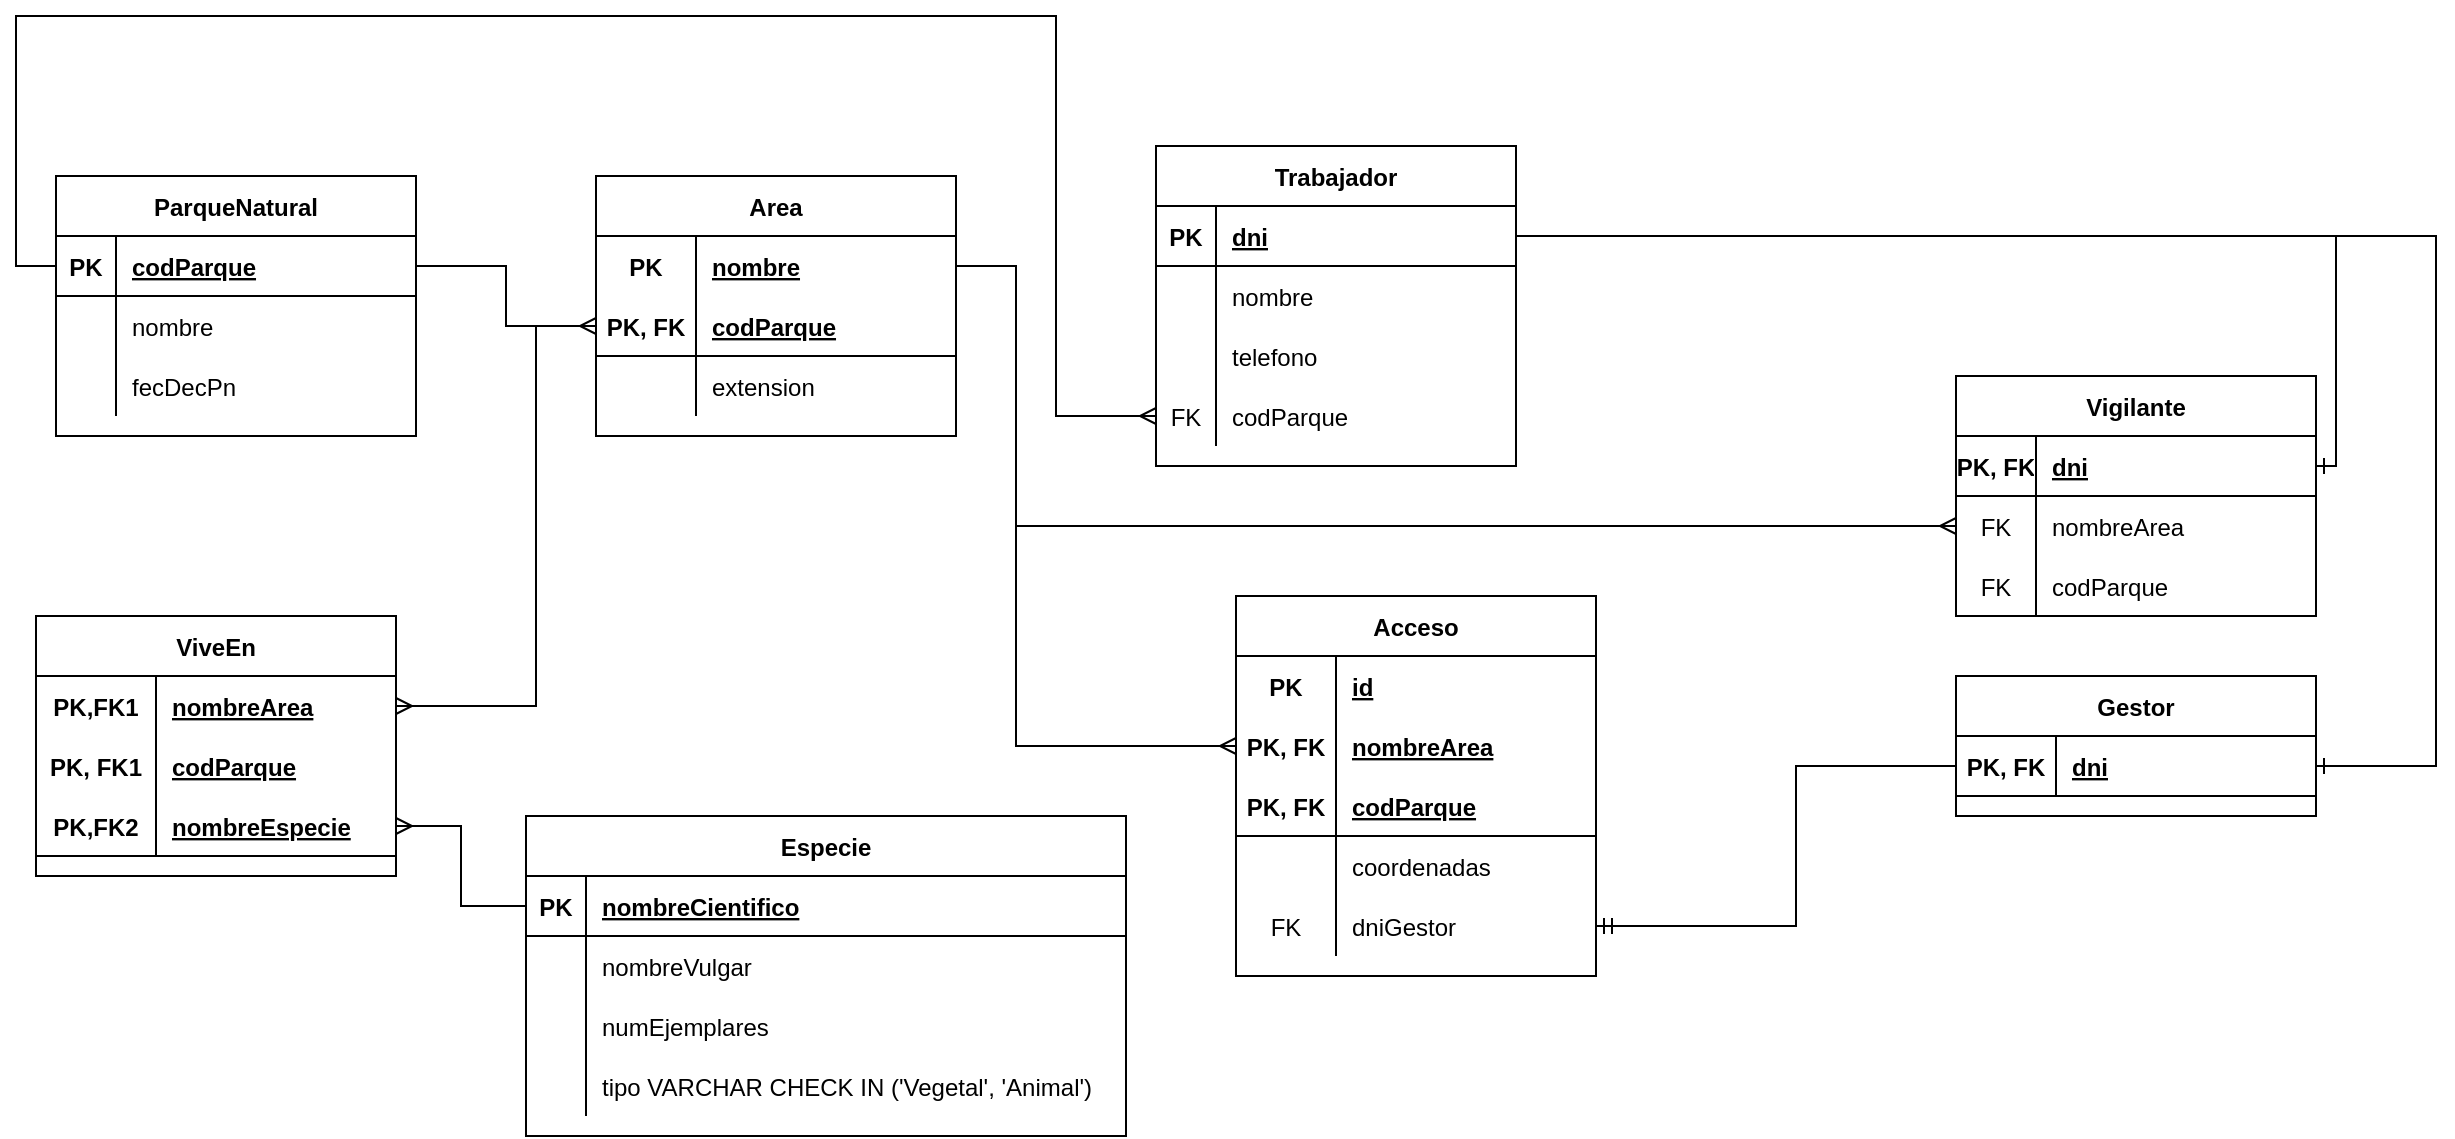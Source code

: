 <mxfile version="16.5.1" type="device"><diagram id="R2lEEEUBdFMjLlhIrx00" name="Page-1"><mxGraphModel dx="1296" dy="806" grid="1" gridSize="10" guides="1" tooltips="1" connect="1" arrows="1" fold="1" page="1" pageScale="1" pageWidth="850" pageHeight="1100" math="0" shadow="0" extFonts="Permanent Marker^https://fonts.googleapis.com/css?family=Permanent+Marker"><root><mxCell id="0"/><mxCell id="1" parent="0"/><mxCell id="dZKsxwWd0kjjlx_N5dGe-1" value="Trabajador" style="shape=table;startSize=30;container=1;collapsible=1;childLayout=tableLayout;fixedRows=1;rowLines=0;fontStyle=1;align=center;resizeLast=1;" vertex="1" parent="1"><mxGeometry x="590" y="75" width="180" height="160" as="geometry"/></mxCell><mxCell id="dZKsxwWd0kjjlx_N5dGe-2" value="" style="shape=tableRow;horizontal=0;startSize=0;swimlaneHead=0;swimlaneBody=0;fillColor=none;collapsible=0;dropTarget=0;points=[[0,0.5],[1,0.5]];portConstraint=eastwest;top=0;left=0;right=0;bottom=1;" vertex="1" parent="dZKsxwWd0kjjlx_N5dGe-1"><mxGeometry y="30" width="180" height="30" as="geometry"/></mxCell><mxCell id="dZKsxwWd0kjjlx_N5dGe-3" value="PK" style="shape=partialRectangle;connectable=0;fillColor=none;top=0;left=0;bottom=0;right=0;fontStyle=1;overflow=hidden;" vertex="1" parent="dZKsxwWd0kjjlx_N5dGe-2"><mxGeometry width="30" height="30" as="geometry"><mxRectangle width="30" height="30" as="alternateBounds"/></mxGeometry></mxCell><mxCell id="dZKsxwWd0kjjlx_N5dGe-4" value="dni" style="shape=partialRectangle;connectable=0;fillColor=none;top=0;left=0;bottom=0;right=0;align=left;spacingLeft=6;fontStyle=5;overflow=hidden;" vertex="1" parent="dZKsxwWd0kjjlx_N5dGe-2"><mxGeometry x="30" width="150" height="30" as="geometry"><mxRectangle width="150" height="30" as="alternateBounds"/></mxGeometry></mxCell><mxCell id="dZKsxwWd0kjjlx_N5dGe-5" value="" style="shape=tableRow;horizontal=0;startSize=0;swimlaneHead=0;swimlaneBody=0;fillColor=none;collapsible=0;dropTarget=0;points=[[0,0.5],[1,0.5]];portConstraint=eastwest;top=0;left=0;right=0;bottom=0;" vertex="1" parent="dZKsxwWd0kjjlx_N5dGe-1"><mxGeometry y="60" width="180" height="30" as="geometry"/></mxCell><mxCell id="dZKsxwWd0kjjlx_N5dGe-6" value="" style="shape=partialRectangle;connectable=0;fillColor=none;top=0;left=0;bottom=0;right=0;editable=1;overflow=hidden;" vertex="1" parent="dZKsxwWd0kjjlx_N5dGe-5"><mxGeometry width="30" height="30" as="geometry"><mxRectangle width="30" height="30" as="alternateBounds"/></mxGeometry></mxCell><mxCell id="dZKsxwWd0kjjlx_N5dGe-7" value="nombre" style="shape=partialRectangle;connectable=0;fillColor=none;top=0;left=0;bottom=0;right=0;align=left;spacingLeft=6;overflow=hidden;" vertex="1" parent="dZKsxwWd0kjjlx_N5dGe-5"><mxGeometry x="30" width="150" height="30" as="geometry"><mxRectangle width="150" height="30" as="alternateBounds"/></mxGeometry></mxCell><mxCell id="dZKsxwWd0kjjlx_N5dGe-8" value="" style="shape=tableRow;horizontal=0;startSize=0;swimlaneHead=0;swimlaneBody=0;fillColor=none;collapsible=0;dropTarget=0;points=[[0,0.5],[1,0.5]];portConstraint=eastwest;top=0;left=0;right=0;bottom=0;" vertex="1" parent="dZKsxwWd0kjjlx_N5dGe-1"><mxGeometry y="90" width="180" height="30" as="geometry"/></mxCell><mxCell id="dZKsxwWd0kjjlx_N5dGe-9" value="" style="shape=partialRectangle;connectable=0;fillColor=none;top=0;left=0;bottom=0;right=0;editable=1;overflow=hidden;" vertex="1" parent="dZKsxwWd0kjjlx_N5dGe-8"><mxGeometry width="30" height="30" as="geometry"><mxRectangle width="30" height="30" as="alternateBounds"/></mxGeometry></mxCell><mxCell id="dZKsxwWd0kjjlx_N5dGe-10" value="telefono" style="shape=partialRectangle;connectable=0;fillColor=none;top=0;left=0;bottom=0;right=0;align=left;spacingLeft=6;overflow=hidden;" vertex="1" parent="dZKsxwWd0kjjlx_N5dGe-8"><mxGeometry x="30" width="150" height="30" as="geometry"><mxRectangle width="150" height="30" as="alternateBounds"/></mxGeometry></mxCell><mxCell id="dZKsxwWd0kjjlx_N5dGe-40" value="" style="shape=tableRow;horizontal=0;startSize=0;swimlaneHead=0;swimlaneBody=0;fillColor=none;collapsible=0;dropTarget=0;points=[[0,0.5],[1,0.5]];portConstraint=eastwest;top=0;left=0;right=0;bottom=0;" vertex="1" parent="dZKsxwWd0kjjlx_N5dGe-1"><mxGeometry y="120" width="180" height="30" as="geometry"/></mxCell><mxCell id="dZKsxwWd0kjjlx_N5dGe-41" value="FK" style="shape=partialRectangle;connectable=0;fillColor=none;top=0;left=0;bottom=0;right=0;editable=1;overflow=hidden;" vertex="1" parent="dZKsxwWd0kjjlx_N5dGe-40"><mxGeometry width="30" height="30" as="geometry"><mxRectangle width="30" height="30" as="alternateBounds"/></mxGeometry></mxCell><mxCell id="dZKsxwWd0kjjlx_N5dGe-42" value="codParque" style="shape=partialRectangle;connectable=0;fillColor=none;top=0;left=0;bottom=0;right=0;align=left;spacingLeft=6;overflow=hidden;" vertex="1" parent="dZKsxwWd0kjjlx_N5dGe-40"><mxGeometry x="30" width="150" height="30" as="geometry"><mxRectangle width="150" height="30" as="alternateBounds"/></mxGeometry></mxCell><mxCell id="dZKsxwWd0kjjlx_N5dGe-14" value="ParqueNatural" style="shape=table;startSize=30;container=1;collapsible=1;childLayout=tableLayout;fixedRows=1;rowLines=0;fontStyle=1;align=center;resizeLast=1;" vertex="1" parent="1"><mxGeometry x="40" y="90" width="180" height="130" as="geometry"/></mxCell><mxCell id="dZKsxwWd0kjjlx_N5dGe-15" value="" style="shape=tableRow;horizontal=0;startSize=0;swimlaneHead=0;swimlaneBody=0;fillColor=none;collapsible=0;dropTarget=0;points=[[0,0.5],[1,0.5]];portConstraint=eastwest;top=0;left=0;right=0;bottom=1;" vertex="1" parent="dZKsxwWd0kjjlx_N5dGe-14"><mxGeometry y="30" width="180" height="30" as="geometry"/></mxCell><mxCell id="dZKsxwWd0kjjlx_N5dGe-16" value="PK" style="shape=partialRectangle;connectable=0;fillColor=none;top=0;left=0;bottom=0;right=0;fontStyle=1;overflow=hidden;" vertex="1" parent="dZKsxwWd0kjjlx_N5dGe-15"><mxGeometry width="30" height="30" as="geometry"><mxRectangle width="30" height="30" as="alternateBounds"/></mxGeometry></mxCell><mxCell id="dZKsxwWd0kjjlx_N5dGe-17" value="codParque" style="shape=partialRectangle;connectable=0;fillColor=none;top=0;left=0;bottom=0;right=0;align=left;spacingLeft=6;fontStyle=5;overflow=hidden;" vertex="1" parent="dZKsxwWd0kjjlx_N5dGe-15"><mxGeometry x="30" width="150" height="30" as="geometry"><mxRectangle width="150" height="30" as="alternateBounds"/></mxGeometry></mxCell><mxCell id="dZKsxwWd0kjjlx_N5dGe-18" value="" style="shape=tableRow;horizontal=0;startSize=0;swimlaneHead=0;swimlaneBody=0;fillColor=none;collapsible=0;dropTarget=0;points=[[0,0.5],[1,0.5]];portConstraint=eastwest;top=0;left=0;right=0;bottom=0;" vertex="1" parent="dZKsxwWd0kjjlx_N5dGe-14"><mxGeometry y="60" width="180" height="30" as="geometry"/></mxCell><mxCell id="dZKsxwWd0kjjlx_N5dGe-19" value="" style="shape=partialRectangle;connectable=0;fillColor=none;top=0;left=0;bottom=0;right=0;editable=1;overflow=hidden;" vertex="1" parent="dZKsxwWd0kjjlx_N5dGe-18"><mxGeometry width="30" height="30" as="geometry"><mxRectangle width="30" height="30" as="alternateBounds"/></mxGeometry></mxCell><mxCell id="dZKsxwWd0kjjlx_N5dGe-20" value="nombre" style="shape=partialRectangle;connectable=0;fillColor=none;top=0;left=0;bottom=0;right=0;align=left;spacingLeft=6;overflow=hidden;" vertex="1" parent="dZKsxwWd0kjjlx_N5dGe-18"><mxGeometry x="30" width="150" height="30" as="geometry"><mxRectangle width="150" height="30" as="alternateBounds"/></mxGeometry></mxCell><mxCell id="dZKsxwWd0kjjlx_N5dGe-21" value="" style="shape=tableRow;horizontal=0;startSize=0;swimlaneHead=0;swimlaneBody=0;fillColor=none;collapsible=0;dropTarget=0;points=[[0,0.5],[1,0.5]];portConstraint=eastwest;top=0;left=0;right=0;bottom=0;" vertex="1" parent="dZKsxwWd0kjjlx_N5dGe-14"><mxGeometry y="90" width="180" height="30" as="geometry"/></mxCell><mxCell id="dZKsxwWd0kjjlx_N5dGe-22" value="" style="shape=partialRectangle;connectable=0;fillColor=none;top=0;left=0;bottom=0;right=0;editable=1;overflow=hidden;" vertex="1" parent="dZKsxwWd0kjjlx_N5dGe-21"><mxGeometry width="30" height="30" as="geometry"><mxRectangle width="30" height="30" as="alternateBounds"/></mxGeometry></mxCell><mxCell id="dZKsxwWd0kjjlx_N5dGe-23" value="fecDecPn" style="shape=partialRectangle;connectable=0;fillColor=none;top=0;left=0;bottom=0;right=0;align=left;spacingLeft=6;overflow=hidden;" vertex="1" parent="dZKsxwWd0kjjlx_N5dGe-21"><mxGeometry x="30" width="150" height="30" as="geometry"><mxRectangle width="150" height="30" as="alternateBounds"/></mxGeometry></mxCell><mxCell id="dZKsxwWd0kjjlx_N5dGe-27" value="Area" style="shape=table;startSize=30;container=1;collapsible=1;childLayout=tableLayout;fixedRows=1;rowLines=0;fontStyle=1;align=center;resizeLast=1;" vertex="1" parent="1"><mxGeometry x="310" y="90" width="180" height="130" as="geometry"/></mxCell><mxCell id="dZKsxwWd0kjjlx_N5dGe-28" value="" style="shape=tableRow;horizontal=0;startSize=0;swimlaneHead=0;swimlaneBody=0;fillColor=none;collapsible=0;dropTarget=0;points=[[0,0.5],[1,0.5]];portConstraint=eastwest;top=0;left=0;right=0;bottom=1;strokeColor=none;" vertex="1" parent="dZKsxwWd0kjjlx_N5dGe-27"><mxGeometry y="30" width="180" height="30" as="geometry"/></mxCell><mxCell id="dZKsxwWd0kjjlx_N5dGe-29" value="PK" style="shape=partialRectangle;connectable=0;fillColor=none;top=0;left=0;bottom=0;right=0;fontStyle=1;overflow=hidden;" vertex="1" parent="dZKsxwWd0kjjlx_N5dGe-28"><mxGeometry width="50" height="30" as="geometry"><mxRectangle width="50" height="30" as="alternateBounds"/></mxGeometry></mxCell><mxCell id="dZKsxwWd0kjjlx_N5dGe-30" value="nombre" style="shape=partialRectangle;connectable=0;fillColor=none;top=0;left=0;bottom=0;right=0;align=left;spacingLeft=6;fontStyle=5;overflow=hidden;" vertex="1" parent="dZKsxwWd0kjjlx_N5dGe-28"><mxGeometry x="50" width="130" height="30" as="geometry"><mxRectangle width="130" height="30" as="alternateBounds"/></mxGeometry></mxCell><mxCell id="dZKsxwWd0kjjlx_N5dGe-45" value="" style="shape=tableRow;horizontal=0;startSize=0;swimlaneHead=0;swimlaneBody=0;fillColor=none;collapsible=0;dropTarget=0;points=[[0,0.5],[1,0.5]];portConstraint=eastwest;top=0;left=0;right=0;bottom=1;strokeColor=default;" vertex="1" parent="dZKsxwWd0kjjlx_N5dGe-27"><mxGeometry y="60" width="180" height="30" as="geometry"/></mxCell><mxCell id="dZKsxwWd0kjjlx_N5dGe-46" value="PK, FK" style="shape=partialRectangle;connectable=0;fillColor=none;top=0;left=0;bottom=0;right=0;fontStyle=1;overflow=hidden;strokeColor=default;" vertex="1" parent="dZKsxwWd0kjjlx_N5dGe-45"><mxGeometry width="50" height="30" as="geometry"><mxRectangle width="50" height="30" as="alternateBounds"/></mxGeometry></mxCell><mxCell id="dZKsxwWd0kjjlx_N5dGe-47" value="codParque" style="shape=partialRectangle;connectable=0;fillColor=none;top=0;left=0;bottom=0;right=0;align=left;spacingLeft=6;fontStyle=5;overflow=hidden;strokeColor=default;" vertex="1" parent="dZKsxwWd0kjjlx_N5dGe-45"><mxGeometry x="50" width="130" height="30" as="geometry"><mxRectangle width="130" height="30" as="alternateBounds"/></mxGeometry></mxCell><mxCell id="dZKsxwWd0kjjlx_N5dGe-31" value="" style="shape=tableRow;horizontal=0;startSize=0;swimlaneHead=0;swimlaneBody=0;fillColor=none;collapsible=0;dropTarget=0;points=[[0,0.5],[1,0.5]];portConstraint=eastwest;top=0;left=0;right=0;bottom=0;" vertex="1" parent="dZKsxwWd0kjjlx_N5dGe-27"><mxGeometry y="90" width="180" height="30" as="geometry"/></mxCell><mxCell id="dZKsxwWd0kjjlx_N5dGe-32" value="" style="shape=partialRectangle;connectable=0;fillColor=none;top=0;left=0;bottom=0;right=0;editable=1;overflow=hidden;" vertex="1" parent="dZKsxwWd0kjjlx_N5dGe-31"><mxGeometry width="50" height="30" as="geometry"><mxRectangle width="50" height="30" as="alternateBounds"/></mxGeometry></mxCell><mxCell id="dZKsxwWd0kjjlx_N5dGe-33" value="extension" style="shape=partialRectangle;connectable=0;fillColor=none;top=0;left=0;bottom=0;right=0;align=left;spacingLeft=6;overflow=hidden;" vertex="1" parent="dZKsxwWd0kjjlx_N5dGe-31"><mxGeometry x="50" width="130" height="30" as="geometry"><mxRectangle width="130" height="30" as="alternateBounds"/></mxGeometry></mxCell><mxCell id="dZKsxwWd0kjjlx_N5dGe-43" value="" style="edgeStyle=orthogonalEdgeStyle;fontSize=12;html=1;endArrow=ERmany;rounded=0;entryX=0;entryY=0.5;entryDx=0;entryDy=0;exitX=0;exitY=0.5;exitDx=0;exitDy=0;" edge="1" parent="1" source="dZKsxwWd0kjjlx_N5dGe-15" target="dZKsxwWd0kjjlx_N5dGe-40"><mxGeometry width="100" height="100" relative="1" as="geometry"><mxPoint x="370" y="300" as="sourcePoint"/><mxPoint x="470" y="200" as="targetPoint"/><Array as="points"><mxPoint x="20" y="135"/><mxPoint x="20" y="10"/><mxPoint x="540" y="10"/><mxPoint x="540" y="210"/></Array></mxGeometry></mxCell><mxCell id="dZKsxwWd0kjjlx_N5dGe-48" value="" style="edgeStyle=orthogonalEdgeStyle;fontSize=12;html=1;endArrow=ERmany;rounded=0;entryX=0;entryY=0.5;entryDx=0;entryDy=0;exitX=1;exitY=0.5;exitDx=0;exitDy=0;" edge="1" parent="1" source="dZKsxwWd0kjjlx_N5dGe-15" target="dZKsxwWd0kjjlx_N5dGe-45"><mxGeometry width="100" height="100" relative="1" as="geometry"><mxPoint x="370" y="300" as="sourcePoint"/><mxPoint x="470" y="200" as="targetPoint"/></mxGeometry></mxCell><mxCell id="dZKsxwWd0kjjlx_N5dGe-49" value="Especie" style="shape=table;startSize=30;container=1;collapsible=1;childLayout=tableLayout;fixedRows=1;rowLines=0;fontStyle=1;align=center;resizeLast=1;strokeColor=default;" vertex="1" parent="1"><mxGeometry x="275" y="410" width="300" height="160" as="geometry"/></mxCell><mxCell id="dZKsxwWd0kjjlx_N5dGe-50" value="" style="shape=tableRow;horizontal=0;startSize=0;swimlaneHead=0;swimlaneBody=0;fillColor=none;collapsible=0;dropTarget=0;points=[[0,0.5],[1,0.5]];portConstraint=eastwest;top=0;left=0;right=0;bottom=1;strokeColor=default;" vertex="1" parent="dZKsxwWd0kjjlx_N5dGe-49"><mxGeometry y="30" width="300" height="30" as="geometry"/></mxCell><mxCell id="dZKsxwWd0kjjlx_N5dGe-51" value="PK" style="shape=partialRectangle;connectable=0;fillColor=none;top=0;left=0;bottom=0;right=0;fontStyle=1;overflow=hidden;strokeColor=default;" vertex="1" parent="dZKsxwWd0kjjlx_N5dGe-50"><mxGeometry width="30" height="30" as="geometry"><mxRectangle width="30" height="30" as="alternateBounds"/></mxGeometry></mxCell><mxCell id="dZKsxwWd0kjjlx_N5dGe-52" value="nombreCientifico" style="shape=partialRectangle;connectable=0;fillColor=none;top=0;left=0;bottom=0;right=0;align=left;spacingLeft=6;fontStyle=5;overflow=hidden;strokeColor=default;" vertex="1" parent="dZKsxwWd0kjjlx_N5dGe-50"><mxGeometry x="30" width="270" height="30" as="geometry"><mxRectangle width="270" height="30" as="alternateBounds"/></mxGeometry></mxCell><mxCell id="dZKsxwWd0kjjlx_N5dGe-53" value="" style="shape=tableRow;horizontal=0;startSize=0;swimlaneHead=0;swimlaneBody=0;fillColor=none;collapsible=0;dropTarget=0;points=[[0,0.5],[1,0.5]];portConstraint=eastwest;top=0;left=0;right=0;bottom=0;strokeColor=default;" vertex="1" parent="dZKsxwWd0kjjlx_N5dGe-49"><mxGeometry y="60" width="300" height="30" as="geometry"/></mxCell><mxCell id="dZKsxwWd0kjjlx_N5dGe-54" value="" style="shape=partialRectangle;connectable=0;fillColor=none;top=0;left=0;bottom=0;right=0;editable=1;overflow=hidden;strokeColor=default;" vertex="1" parent="dZKsxwWd0kjjlx_N5dGe-53"><mxGeometry width="30" height="30" as="geometry"><mxRectangle width="30" height="30" as="alternateBounds"/></mxGeometry></mxCell><mxCell id="dZKsxwWd0kjjlx_N5dGe-55" value="nombreVulgar" style="shape=partialRectangle;connectable=0;fillColor=none;top=0;left=0;bottom=0;right=0;align=left;spacingLeft=6;overflow=hidden;strokeColor=default;" vertex="1" parent="dZKsxwWd0kjjlx_N5dGe-53"><mxGeometry x="30" width="270" height="30" as="geometry"><mxRectangle width="270" height="30" as="alternateBounds"/></mxGeometry></mxCell><mxCell id="dZKsxwWd0kjjlx_N5dGe-56" value="" style="shape=tableRow;horizontal=0;startSize=0;swimlaneHead=0;swimlaneBody=0;fillColor=none;collapsible=0;dropTarget=0;points=[[0,0.5],[1,0.5]];portConstraint=eastwest;top=0;left=0;right=0;bottom=0;strokeColor=default;" vertex="1" parent="dZKsxwWd0kjjlx_N5dGe-49"><mxGeometry y="90" width="300" height="30" as="geometry"/></mxCell><mxCell id="dZKsxwWd0kjjlx_N5dGe-57" value="" style="shape=partialRectangle;connectable=0;fillColor=none;top=0;left=0;bottom=0;right=0;editable=1;overflow=hidden;strokeColor=default;" vertex="1" parent="dZKsxwWd0kjjlx_N5dGe-56"><mxGeometry width="30" height="30" as="geometry"><mxRectangle width="30" height="30" as="alternateBounds"/></mxGeometry></mxCell><mxCell id="dZKsxwWd0kjjlx_N5dGe-58" value="numEjemplares" style="shape=partialRectangle;connectable=0;fillColor=none;top=0;left=0;bottom=0;right=0;align=left;spacingLeft=6;overflow=hidden;strokeColor=default;" vertex="1" parent="dZKsxwWd0kjjlx_N5dGe-56"><mxGeometry x="30" width="270" height="30" as="geometry"><mxRectangle width="270" height="30" as="alternateBounds"/></mxGeometry></mxCell><mxCell id="dZKsxwWd0kjjlx_N5dGe-80" value="" style="shape=tableRow;horizontal=0;startSize=0;swimlaneHead=0;swimlaneBody=0;fillColor=none;collapsible=0;dropTarget=0;points=[[0,0.5],[1,0.5]];portConstraint=eastwest;top=0;left=0;right=0;bottom=0;strokeColor=default;" vertex="1" parent="dZKsxwWd0kjjlx_N5dGe-49"><mxGeometry y="120" width="300" height="30" as="geometry"/></mxCell><mxCell id="dZKsxwWd0kjjlx_N5dGe-81" value="" style="shape=partialRectangle;connectable=0;fillColor=none;top=0;left=0;bottom=0;right=0;editable=1;overflow=hidden;strokeColor=default;" vertex="1" parent="dZKsxwWd0kjjlx_N5dGe-80"><mxGeometry width="30" height="30" as="geometry"><mxRectangle width="30" height="30" as="alternateBounds"/></mxGeometry></mxCell><mxCell id="dZKsxwWd0kjjlx_N5dGe-82" value="tipo VARCHAR CHECK IN ('Vegetal', 'Animal')" style="shape=partialRectangle;connectable=0;fillColor=none;top=0;left=0;bottom=0;right=0;align=left;spacingLeft=6;overflow=hidden;strokeColor=default;" vertex="1" parent="dZKsxwWd0kjjlx_N5dGe-80"><mxGeometry x="30" width="270" height="30" as="geometry"><mxRectangle width="270" height="30" as="alternateBounds"/></mxGeometry></mxCell><mxCell id="dZKsxwWd0kjjlx_N5dGe-62" value="ViveEn" style="shape=table;startSize=30;container=1;collapsible=1;childLayout=tableLayout;fixedRows=1;rowLines=0;fontStyle=1;align=center;resizeLast=1;strokeColor=default;" vertex="1" parent="1"><mxGeometry x="30" y="310" width="180" height="130" as="geometry"/></mxCell><mxCell id="dZKsxwWd0kjjlx_N5dGe-63" value="" style="shape=tableRow;horizontal=0;startSize=0;swimlaneHead=0;swimlaneBody=0;fillColor=none;collapsible=0;dropTarget=0;points=[[0,0.5],[1,0.5]];portConstraint=eastwest;top=0;left=0;right=0;bottom=0;strokeColor=default;" vertex="1" parent="dZKsxwWd0kjjlx_N5dGe-62"><mxGeometry y="30" width="180" height="30" as="geometry"/></mxCell><mxCell id="dZKsxwWd0kjjlx_N5dGe-64" value="PK,FK1" style="shape=partialRectangle;connectable=0;fillColor=none;top=0;left=0;bottom=0;right=0;fontStyle=1;overflow=hidden;strokeColor=default;" vertex="1" parent="dZKsxwWd0kjjlx_N5dGe-63"><mxGeometry width="60" height="30" as="geometry"><mxRectangle width="60" height="30" as="alternateBounds"/></mxGeometry></mxCell><mxCell id="dZKsxwWd0kjjlx_N5dGe-65" value="nombreArea" style="shape=partialRectangle;connectable=0;fillColor=none;top=0;left=0;bottom=0;right=0;align=left;spacingLeft=6;fontStyle=5;overflow=hidden;strokeColor=default;" vertex="1" parent="dZKsxwWd0kjjlx_N5dGe-63"><mxGeometry x="60" width="120" height="30" as="geometry"><mxRectangle width="120" height="30" as="alternateBounds"/></mxGeometry></mxCell><mxCell id="dZKsxwWd0kjjlx_N5dGe-77" value="" style="shape=tableRow;horizontal=0;startSize=0;swimlaneHead=0;swimlaneBody=0;fillColor=none;collapsible=0;dropTarget=0;points=[[0,0.5],[1,0.5]];portConstraint=eastwest;top=0;left=0;right=0;bottom=1;strokeColor=none;" vertex="1" parent="dZKsxwWd0kjjlx_N5dGe-62"><mxGeometry y="60" width="180" height="30" as="geometry"/></mxCell><mxCell id="dZKsxwWd0kjjlx_N5dGe-78" value="PK, FK1" style="shape=partialRectangle;connectable=0;fillColor=none;top=0;left=0;bottom=0;right=0;fontStyle=1;overflow=hidden;strokeColor=default;" vertex="1" parent="dZKsxwWd0kjjlx_N5dGe-77"><mxGeometry width="60" height="30" as="geometry"><mxRectangle width="60" height="30" as="alternateBounds"/></mxGeometry></mxCell><mxCell id="dZKsxwWd0kjjlx_N5dGe-79" value="codParque" style="shape=partialRectangle;connectable=0;fillColor=none;top=0;left=0;bottom=0;right=0;align=left;spacingLeft=6;fontStyle=5;overflow=hidden;strokeColor=default;" vertex="1" parent="dZKsxwWd0kjjlx_N5dGe-77"><mxGeometry x="60" width="120" height="30" as="geometry"><mxRectangle width="120" height="30" as="alternateBounds"/></mxGeometry></mxCell><mxCell id="dZKsxwWd0kjjlx_N5dGe-66" value="" style="shape=tableRow;horizontal=0;startSize=0;swimlaneHead=0;swimlaneBody=0;fillColor=none;collapsible=0;dropTarget=0;points=[[0,0.5],[1,0.5]];portConstraint=eastwest;top=0;left=0;right=0;bottom=1;strokeColor=default;" vertex="1" parent="dZKsxwWd0kjjlx_N5dGe-62"><mxGeometry y="90" width="180" height="30" as="geometry"/></mxCell><mxCell id="dZKsxwWd0kjjlx_N5dGe-67" value="PK,FK2" style="shape=partialRectangle;connectable=0;fillColor=none;top=0;left=0;bottom=0;right=0;fontStyle=1;overflow=hidden;strokeColor=default;" vertex="1" parent="dZKsxwWd0kjjlx_N5dGe-66"><mxGeometry width="60" height="30" as="geometry"><mxRectangle width="60" height="30" as="alternateBounds"/></mxGeometry></mxCell><mxCell id="dZKsxwWd0kjjlx_N5dGe-68" value="nombreEspecie" style="shape=partialRectangle;connectable=0;fillColor=none;top=0;left=0;bottom=0;right=0;align=left;spacingLeft=6;fontStyle=5;overflow=hidden;strokeColor=default;" vertex="1" parent="dZKsxwWd0kjjlx_N5dGe-66"><mxGeometry x="60" width="120" height="30" as="geometry"><mxRectangle width="120" height="30" as="alternateBounds"/></mxGeometry></mxCell><mxCell id="dZKsxwWd0kjjlx_N5dGe-75" value="" style="edgeStyle=orthogonalEdgeStyle;fontSize=12;html=1;endArrow=ERmany;rounded=0;exitX=0;exitY=0.5;exitDx=0;exitDy=0;" edge="1" parent="1" source="dZKsxwWd0kjjlx_N5dGe-45" target="dZKsxwWd0kjjlx_N5dGe-63"><mxGeometry width="100" height="100" relative="1" as="geometry"><mxPoint x="370" y="300" as="sourcePoint"/><mxPoint x="470" y="200" as="targetPoint"/><Array as="points"><mxPoint x="280" y="165"/><mxPoint x="280" y="355"/></Array></mxGeometry></mxCell><mxCell id="dZKsxwWd0kjjlx_N5dGe-83" value="" style="edgeStyle=orthogonalEdgeStyle;fontSize=12;html=1;endArrow=ERmany;rounded=0;entryX=1;entryY=0.5;entryDx=0;entryDy=0;exitX=0;exitY=0.5;exitDx=0;exitDy=0;" edge="1" parent="1" source="dZKsxwWd0kjjlx_N5dGe-50" target="dZKsxwWd0kjjlx_N5dGe-66"><mxGeometry width="100" height="100" relative="1" as="geometry"><mxPoint x="370" y="300" as="sourcePoint"/><mxPoint x="470" y="200" as="targetPoint"/></mxGeometry></mxCell><mxCell id="dZKsxwWd0kjjlx_N5dGe-84" value="Gestor" style="shape=table;startSize=30;container=1;collapsible=1;childLayout=tableLayout;fixedRows=1;rowLines=0;fontStyle=1;align=center;resizeLast=1;strokeColor=default;" vertex="1" parent="1"><mxGeometry x="990" y="340" width="180" height="70" as="geometry"/></mxCell><mxCell id="dZKsxwWd0kjjlx_N5dGe-85" value="" style="shape=tableRow;horizontal=0;startSize=0;swimlaneHead=0;swimlaneBody=0;fillColor=none;collapsible=0;dropTarget=0;points=[[0,0.5],[1,0.5]];portConstraint=eastwest;top=0;left=0;right=0;bottom=1;strokeColor=default;" vertex="1" parent="dZKsxwWd0kjjlx_N5dGe-84"><mxGeometry y="30" width="180" height="30" as="geometry"/></mxCell><mxCell id="dZKsxwWd0kjjlx_N5dGe-86" value="PK, FK" style="shape=partialRectangle;connectable=0;fillColor=none;top=0;left=0;bottom=0;right=0;fontStyle=1;overflow=hidden;strokeColor=default;" vertex="1" parent="dZKsxwWd0kjjlx_N5dGe-85"><mxGeometry width="50" height="30" as="geometry"><mxRectangle width="50" height="30" as="alternateBounds"/></mxGeometry></mxCell><mxCell id="dZKsxwWd0kjjlx_N5dGe-87" value="dni" style="shape=partialRectangle;connectable=0;fillColor=none;top=0;left=0;bottom=0;right=0;align=left;spacingLeft=6;fontStyle=5;overflow=hidden;strokeColor=default;" vertex="1" parent="dZKsxwWd0kjjlx_N5dGe-85"><mxGeometry x="50" width="130" height="30" as="geometry"><mxRectangle width="130" height="30" as="alternateBounds"/></mxGeometry></mxCell><mxCell id="dZKsxwWd0kjjlx_N5dGe-97" value="Vigilante" style="shape=table;startSize=30;container=1;collapsible=1;childLayout=tableLayout;fixedRows=1;rowLines=0;fontStyle=1;align=center;resizeLast=1;strokeColor=default;" vertex="1" parent="1"><mxGeometry x="990" y="190" width="180" height="120" as="geometry"/></mxCell><mxCell id="dZKsxwWd0kjjlx_N5dGe-98" value="" style="shape=tableRow;horizontal=0;startSize=0;swimlaneHead=0;swimlaneBody=0;fillColor=none;collapsible=0;dropTarget=0;points=[[0,0.5],[1,0.5]];portConstraint=eastwest;top=0;left=0;right=0;bottom=1;strokeColor=default;" vertex="1" parent="dZKsxwWd0kjjlx_N5dGe-97"><mxGeometry y="30" width="180" height="30" as="geometry"/></mxCell><mxCell id="dZKsxwWd0kjjlx_N5dGe-99" value="PK, FK" style="shape=partialRectangle;connectable=0;fillColor=none;top=0;left=0;bottom=0;right=0;fontStyle=1;overflow=hidden;strokeColor=default;" vertex="1" parent="dZKsxwWd0kjjlx_N5dGe-98"><mxGeometry width="40" height="30" as="geometry"><mxRectangle width="40" height="30" as="alternateBounds"/></mxGeometry></mxCell><mxCell id="dZKsxwWd0kjjlx_N5dGe-100" value="dni" style="shape=partialRectangle;connectable=0;fillColor=none;top=0;left=0;bottom=0;right=0;align=left;spacingLeft=6;fontStyle=5;overflow=hidden;strokeColor=default;" vertex="1" parent="dZKsxwWd0kjjlx_N5dGe-98"><mxGeometry x="40" width="140" height="30" as="geometry"><mxRectangle width="140" height="30" as="alternateBounds"/></mxGeometry></mxCell><mxCell id="dZKsxwWd0kjjlx_N5dGe-144" value="" style="shape=tableRow;horizontal=0;startSize=0;swimlaneHead=0;swimlaneBody=0;fillColor=none;collapsible=0;dropTarget=0;points=[[0,0.5],[1,0.5]];portConstraint=eastwest;top=0;left=0;right=0;bottom=0;strokeColor=default;" vertex="1" parent="dZKsxwWd0kjjlx_N5dGe-97"><mxGeometry y="60" width="180" height="30" as="geometry"/></mxCell><mxCell id="dZKsxwWd0kjjlx_N5dGe-145" value="FK" style="shape=partialRectangle;connectable=0;fillColor=none;top=0;left=0;bottom=0;right=0;fontStyle=0;overflow=hidden;strokeColor=default;" vertex="1" parent="dZKsxwWd0kjjlx_N5dGe-144"><mxGeometry width="40" height="30" as="geometry"><mxRectangle width="40" height="30" as="alternateBounds"/></mxGeometry></mxCell><mxCell id="dZKsxwWd0kjjlx_N5dGe-146" value="nombreArea" style="shape=partialRectangle;connectable=0;fillColor=none;top=0;left=0;bottom=0;right=0;align=left;spacingLeft=6;fontStyle=0;overflow=hidden;strokeColor=default;" vertex="1" parent="dZKsxwWd0kjjlx_N5dGe-144"><mxGeometry x="40" width="140" height="30" as="geometry"><mxRectangle width="140" height="30" as="alternateBounds"/></mxGeometry></mxCell><mxCell id="dZKsxwWd0kjjlx_N5dGe-147" value="" style="shape=tableRow;horizontal=0;startSize=0;swimlaneHead=0;swimlaneBody=0;fillColor=none;collapsible=0;dropTarget=0;points=[[0,0.5],[1,0.5]];portConstraint=eastwest;top=0;left=0;right=0;bottom=0;strokeColor=default;" vertex="1" parent="dZKsxwWd0kjjlx_N5dGe-97"><mxGeometry y="90" width="180" height="30" as="geometry"/></mxCell><mxCell id="dZKsxwWd0kjjlx_N5dGe-148" value="FK" style="shape=partialRectangle;connectable=0;fillColor=none;top=0;left=0;bottom=0;right=0;fontStyle=0;overflow=hidden;strokeColor=default;" vertex="1" parent="dZKsxwWd0kjjlx_N5dGe-147"><mxGeometry width="40" height="30" as="geometry"><mxRectangle width="40" height="30" as="alternateBounds"/></mxGeometry></mxCell><mxCell id="dZKsxwWd0kjjlx_N5dGe-149" value="codParque" style="shape=partialRectangle;connectable=0;fillColor=none;top=0;left=0;bottom=0;right=0;align=left;spacingLeft=6;fontStyle=0;overflow=hidden;strokeColor=default;" vertex="1" parent="dZKsxwWd0kjjlx_N5dGe-147"><mxGeometry x="40" width="140" height="30" as="geometry"><mxRectangle width="140" height="30" as="alternateBounds"/></mxGeometry></mxCell><mxCell id="dZKsxwWd0kjjlx_N5dGe-110" value="" style="edgeStyle=orthogonalEdgeStyle;fontSize=12;html=1;endArrow=ERone;endFill=1;rounded=0;" edge="1" parent="1" source="dZKsxwWd0kjjlx_N5dGe-2" target="dZKsxwWd0kjjlx_N5dGe-85"><mxGeometry width="100" height="100" relative="1" as="geometry"><mxPoint x="370" y="300" as="sourcePoint"/><mxPoint x="470" y="200" as="targetPoint"/><Array as="points"><mxPoint x="1230" y="120"/><mxPoint x="1230" y="385"/></Array></mxGeometry></mxCell><mxCell id="dZKsxwWd0kjjlx_N5dGe-111" value="" style="edgeStyle=orthogonalEdgeStyle;fontSize=12;html=1;endArrow=ERone;endFill=1;rounded=0;entryX=1;entryY=0.5;entryDx=0;entryDy=0;exitX=1;exitY=0.5;exitDx=0;exitDy=0;" edge="1" parent="1" source="dZKsxwWd0kjjlx_N5dGe-2" target="dZKsxwWd0kjjlx_N5dGe-98"><mxGeometry width="100" height="100" relative="1" as="geometry"><mxPoint x="370" y="300" as="sourcePoint"/><mxPoint x="470" y="200" as="targetPoint"/></mxGeometry></mxCell><mxCell id="dZKsxwWd0kjjlx_N5dGe-112" value="Acceso" style="shape=table;startSize=30;container=1;collapsible=1;childLayout=tableLayout;fixedRows=1;rowLines=0;fontStyle=1;align=center;resizeLast=1;strokeColor=default;" vertex="1" parent="1"><mxGeometry x="630" y="300" width="180" height="190" as="geometry"/></mxCell><mxCell id="dZKsxwWd0kjjlx_N5dGe-113" value="" style="shape=tableRow;horizontal=0;startSize=0;swimlaneHead=0;swimlaneBody=0;fillColor=none;collapsible=0;dropTarget=0;points=[[0,0.5],[1,0.5]];portConstraint=eastwest;top=0;left=0;right=0;bottom=1;strokeColor=none;" vertex="1" parent="dZKsxwWd0kjjlx_N5dGe-112"><mxGeometry y="30" width="180" height="30" as="geometry"/></mxCell><mxCell id="dZKsxwWd0kjjlx_N5dGe-114" value="PK" style="shape=partialRectangle;connectable=0;fillColor=none;top=0;left=0;bottom=0;right=0;fontStyle=1;overflow=hidden;strokeColor=default;" vertex="1" parent="dZKsxwWd0kjjlx_N5dGe-113"><mxGeometry width="50" height="30" as="geometry"><mxRectangle width="50" height="30" as="alternateBounds"/></mxGeometry></mxCell><mxCell id="dZKsxwWd0kjjlx_N5dGe-115" value="id" style="shape=partialRectangle;connectable=0;fillColor=none;top=0;left=0;bottom=0;right=0;align=left;spacingLeft=6;fontStyle=5;overflow=hidden;strokeColor=default;" vertex="1" parent="dZKsxwWd0kjjlx_N5dGe-113"><mxGeometry x="50" width="130" height="30" as="geometry"><mxRectangle width="130" height="30" as="alternateBounds"/></mxGeometry></mxCell><mxCell id="dZKsxwWd0kjjlx_N5dGe-125" value="" style="shape=tableRow;horizontal=0;startSize=0;swimlaneHead=0;swimlaneBody=0;fillColor=none;collapsible=0;dropTarget=0;points=[[0,0.5],[1,0.5]];portConstraint=eastwest;top=0;left=0;right=0;bottom=1;strokeColor=none;" vertex="1" parent="dZKsxwWd0kjjlx_N5dGe-112"><mxGeometry y="60" width="180" height="30" as="geometry"/></mxCell><mxCell id="dZKsxwWd0kjjlx_N5dGe-126" value="PK, FK" style="shape=partialRectangle;connectable=0;fillColor=none;top=0;left=0;bottom=0;right=0;fontStyle=1;overflow=hidden;strokeColor=default;" vertex="1" parent="dZKsxwWd0kjjlx_N5dGe-125"><mxGeometry width="50" height="30" as="geometry"><mxRectangle width="50" height="30" as="alternateBounds"/></mxGeometry></mxCell><mxCell id="dZKsxwWd0kjjlx_N5dGe-127" value="nombreArea" style="shape=partialRectangle;connectable=0;fillColor=none;top=0;left=0;bottom=0;right=0;align=left;spacingLeft=6;fontStyle=5;overflow=hidden;strokeColor=default;" vertex="1" parent="dZKsxwWd0kjjlx_N5dGe-125"><mxGeometry x="50" width="130" height="30" as="geometry"><mxRectangle width="130" height="30" as="alternateBounds"/></mxGeometry></mxCell><mxCell id="dZKsxwWd0kjjlx_N5dGe-128" value="" style="shape=tableRow;horizontal=0;startSize=0;swimlaneHead=0;swimlaneBody=0;fillColor=none;collapsible=0;dropTarget=0;points=[[0,0.5],[1,0.5]];portConstraint=eastwest;top=0;left=0;right=0;bottom=1;strokeColor=default;" vertex="1" parent="dZKsxwWd0kjjlx_N5dGe-112"><mxGeometry y="90" width="180" height="30" as="geometry"/></mxCell><mxCell id="dZKsxwWd0kjjlx_N5dGe-129" value="PK, FK" style="shape=partialRectangle;connectable=0;fillColor=none;top=0;left=0;bottom=0;right=0;fontStyle=1;overflow=hidden;strokeColor=default;" vertex="1" parent="dZKsxwWd0kjjlx_N5dGe-128"><mxGeometry width="50" height="30" as="geometry"><mxRectangle width="50" height="30" as="alternateBounds"/></mxGeometry></mxCell><mxCell id="dZKsxwWd0kjjlx_N5dGe-130" value="codParque" style="shape=partialRectangle;connectable=0;fillColor=none;top=0;left=0;bottom=0;right=0;align=left;spacingLeft=6;fontStyle=5;overflow=hidden;strokeColor=default;" vertex="1" parent="dZKsxwWd0kjjlx_N5dGe-128"><mxGeometry x="50" width="130" height="30" as="geometry"><mxRectangle width="130" height="30" as="alternateBounds"/></mxGeometry></mxCell><mxCell id="dZKsxwWd0kjjlx_N5dGe-116" value="" style="shape=tableRow;horizontal=0;startSize=0;swimlaneHead=0;swimlaneBody=0;fillColor=none;collapsible=0;dropTarget=0;points=[[0,0.5],[1,0.5]];portConstraint=eastwest;top=0;left=0;right=0;bottom=0;strokeColor=default;" vertex="1" parent="dZKsxwWd0kjjlx_N5dGe-112"><mxGeometry y="120" width="180" height="30" as="geometry"/></mxCell><mxCell id="dZKsxwWd0kjjlx_N5dGe-117" value="" style="shape=partialRectangle;connectable=0;fillColor=none;top=0;left=0;bottom=0;right=0;editable=1;overflow=hidden;strokeColor=default;" vertex="1" parent="dZKsxwWd0kjjlx_N5dGe-116"><mxGeometry width="50" height="30" as="geometry"><mxRectangle width="50" height="30" as="alternateBounds"/></mxGeometry></mxCell><mxCell id="dZKsxwWd0kjjlx_N5dGe-118" value="coordenadas" style="shape=partialRectangle;connectable=0;fillColor=none;top=0;left=0;bottom=0;right=0;align=left;spacingLeft=6;overflow=hidden;strokeColor=default;" vertex="1" parent="dZKsxwWd0kjjlx_N5dGe-116"><mxGeometry x="50" width="130" height="30" as="geometry"><mxRectangle width="130" height="30" as="alternateBounds"/></mxGeometry></mxCell><mxCell id="dZKsxwWd0kjjlx_N5dGe-139" value="" style="shape=tableRow;horizontal=0;startSize=0;swimlaneHead=0;swimlaneBody=0;fillColor=none;collapsible=0;dropTarget=0;points=[[0,0.5],[1,0.5]];portConstraint=eastwest;top=0;left=0;right=0;bottom=0;strokeColor=default;" vertex="1" parent="dZKsxwWd0kjjlx_N5dGe-112"><mxGeometry y="150" width="180" height="30" as="geometry"/></mxCell><mxCell id="dZKsxwWd0kjjlx_N5dGe-140" value="FK" style="shape=partialRectangle;connectable=0;fillColor=none;top=0;left=0;bottom=0;right=0;editable=1;overflow=hidden;strokeColor=default;" vertex="1" parent="dZKsxwWd0kjjlx_N5dGe-139"><mxGeometry width="50" height="30" as="geometry"><mxRectangle width="50" height="30" as="alternateBounds"/></mxGeometry></mxCell><mxCell id="dZKsxwWd0kjjlx_N5dGe-141" value="dniGestor" style="shape=partialRectangle;connectable=0;fillColor=none;top=0;left=0;bottom=0;right=0;align=left;spacingLeft=6;overflow=hidden;strokeColor=default;" vertex="1" parent="dZKsxwWd0kjjlx_N5dGe-139"><mxGeometry x="50" width="130" height="30" as="geometry"><mxRectangle width="130" height="30" as="alternateBounds"/></mxGeometry></mxCell><mxCell id="dZKsxwWd0kjjlx_N5dGe-138" value="" style="edgeStyle=orthogonalEdgeStyle;fontSize=12;html=1;endArrow=ERmany;rounded=0;entryX=0;entryY=0.5;entryDx=0;entryDy=0;exitX=1;exitY=0.5;exitDx=0;exitDy=0;" edge="1" parent="1" source="dZKsxwWd0kjjlx_N5dGe-28" target="dZKsxwWd0kjjlx_N5dGe-125"><mxGeometry width="100" height="100" relative="1" as="geometry"><mxPoint x="610" y="400" as="sourcePoint"/><mxPoint x="710" y="300" as="targetPoint"/><Array as="points"><mxPoint x="520" y="135"/><mxPoint x="520" y="375"/></Array></mxGeometry></mxCell><mxCell id="dZKsxwWd0kjjlx_N5dGe-142" value="" style="edgeStyle=orthogonalEdgeStyle;fontSize=12;html=1;endArrow=ERmandOne;rounded=0;entryX=1;entryY=0.5;entryDx=0;entryDy=0;exitX=0;exitY=0.5;exitDx=0;exitDy=0;" edge="1" parent="1" source="dZKsxwWd0kjjlx_N5dGe-85" target="dZKsxwWd0kjjlx_N5dGe-139"><mxGeometry width="100" height="100" relative="1" as="geometry"><mxPoint x="610" y="400" as="sourcePoint"/><mxPoint x="710" y="300" as="targetPoint"/><Array as="points"><mxPoint x="910" y="385"/><mxPoint x="910" y="465"/></Array></mxGeometry></mxCell><mxCell id="dZKsxwWd0kjjlx_N5dGe-150" value="" style="edgeStyle=orthogonalEdgeStyle;fontSize=12;html=1;endArrow=ERmany;rounded=0;entryX=0;entryY=0.5;entryDx=0;entryDy=0;exitX=1;exitY=0.5;exitDx=0;exitDy=0;" edge="1" parent="1" source="dZKsxwWd0kjjlx_N5dGe-28" target="dZKsxwWd0kjjlx_N5dGe-144"><mxGeometry width="100" height="100" relative="1" as="geometry"><mxPoint x="610" y="400" as="sourcePoint"/><mxPoint x="710" y="300" as="targetPoint"/><Array as="points"><mxPoint x="520" y="135"/><mxPoint x="520" y="265"/></Array></mxGeometry></mxCell></root></mxGraphModel></diagram></mxfile>